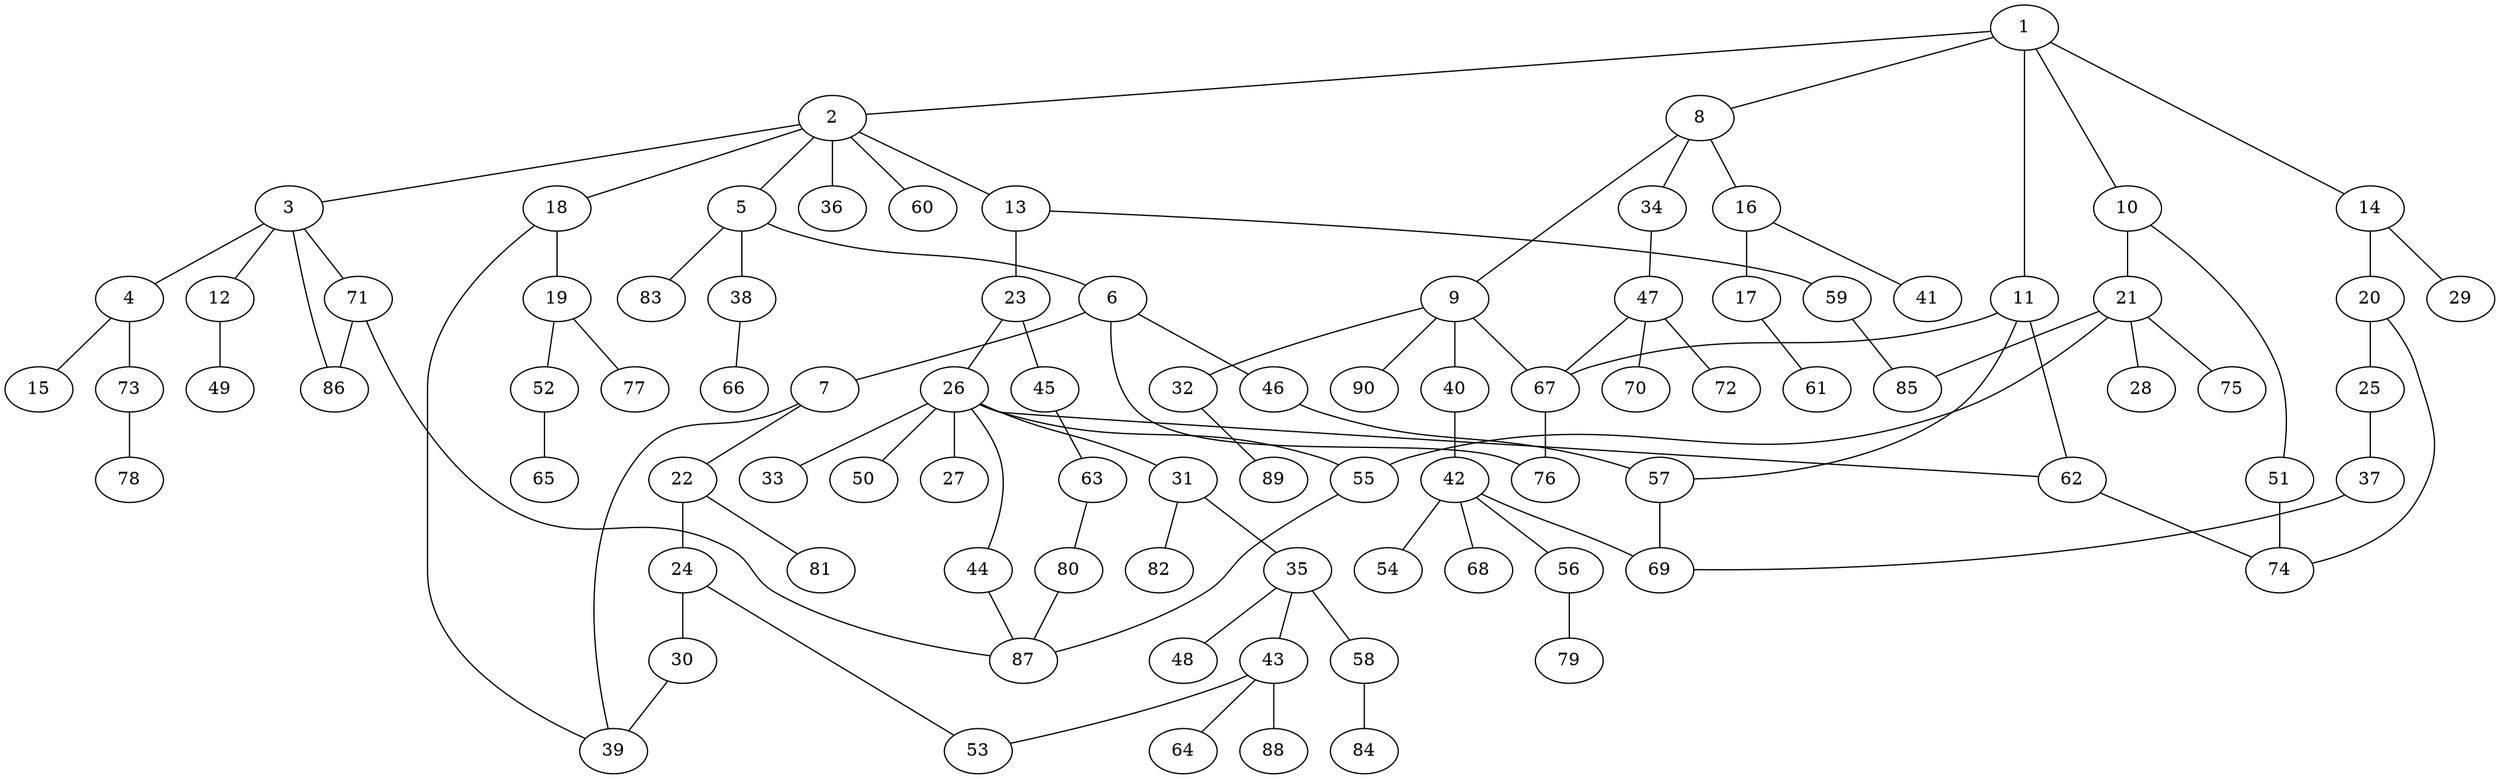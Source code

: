 graph graphname {1--2
1--8
1--10
1--11
1--14
2--3
2--5
2--13
2--18
2--36
2--60
3--4
3--12
3--71
3--86
4--15
4--73
5--6
5--38
5--83
6--7
6--46
6--76
7--22
7--39
8--9
8--16
8--34
9--32
9--40
9--67
9--90
10--21
10--51
11--57
11--62
11--67
12--49
13--23
13--59
14--20
14--29
16--17
16--41
17--61
18--19
18--39
19--52
19--77
20--25
20--74
21--28
21--55
21--75
21--85
22--24
22--81
23--26
23--45
24--30
24--53
25--37
26--27
26--31
26--33
26--44
26--50
26--55
26--62
30--39
31--35
31--82
32--89
34--47
35--43
35--48
35--58
37--69
38--66
40--42
42--54
42--56
42--68
42--69
43--53
43--64
43--88
44--87
45--63
46--57
47--67
47--70
47--72
51--74
52--65
55--87
56--79
57--69
58--84
59--85
62--74
63--80
67--76
71--86
71--87
73--78
80--87
}